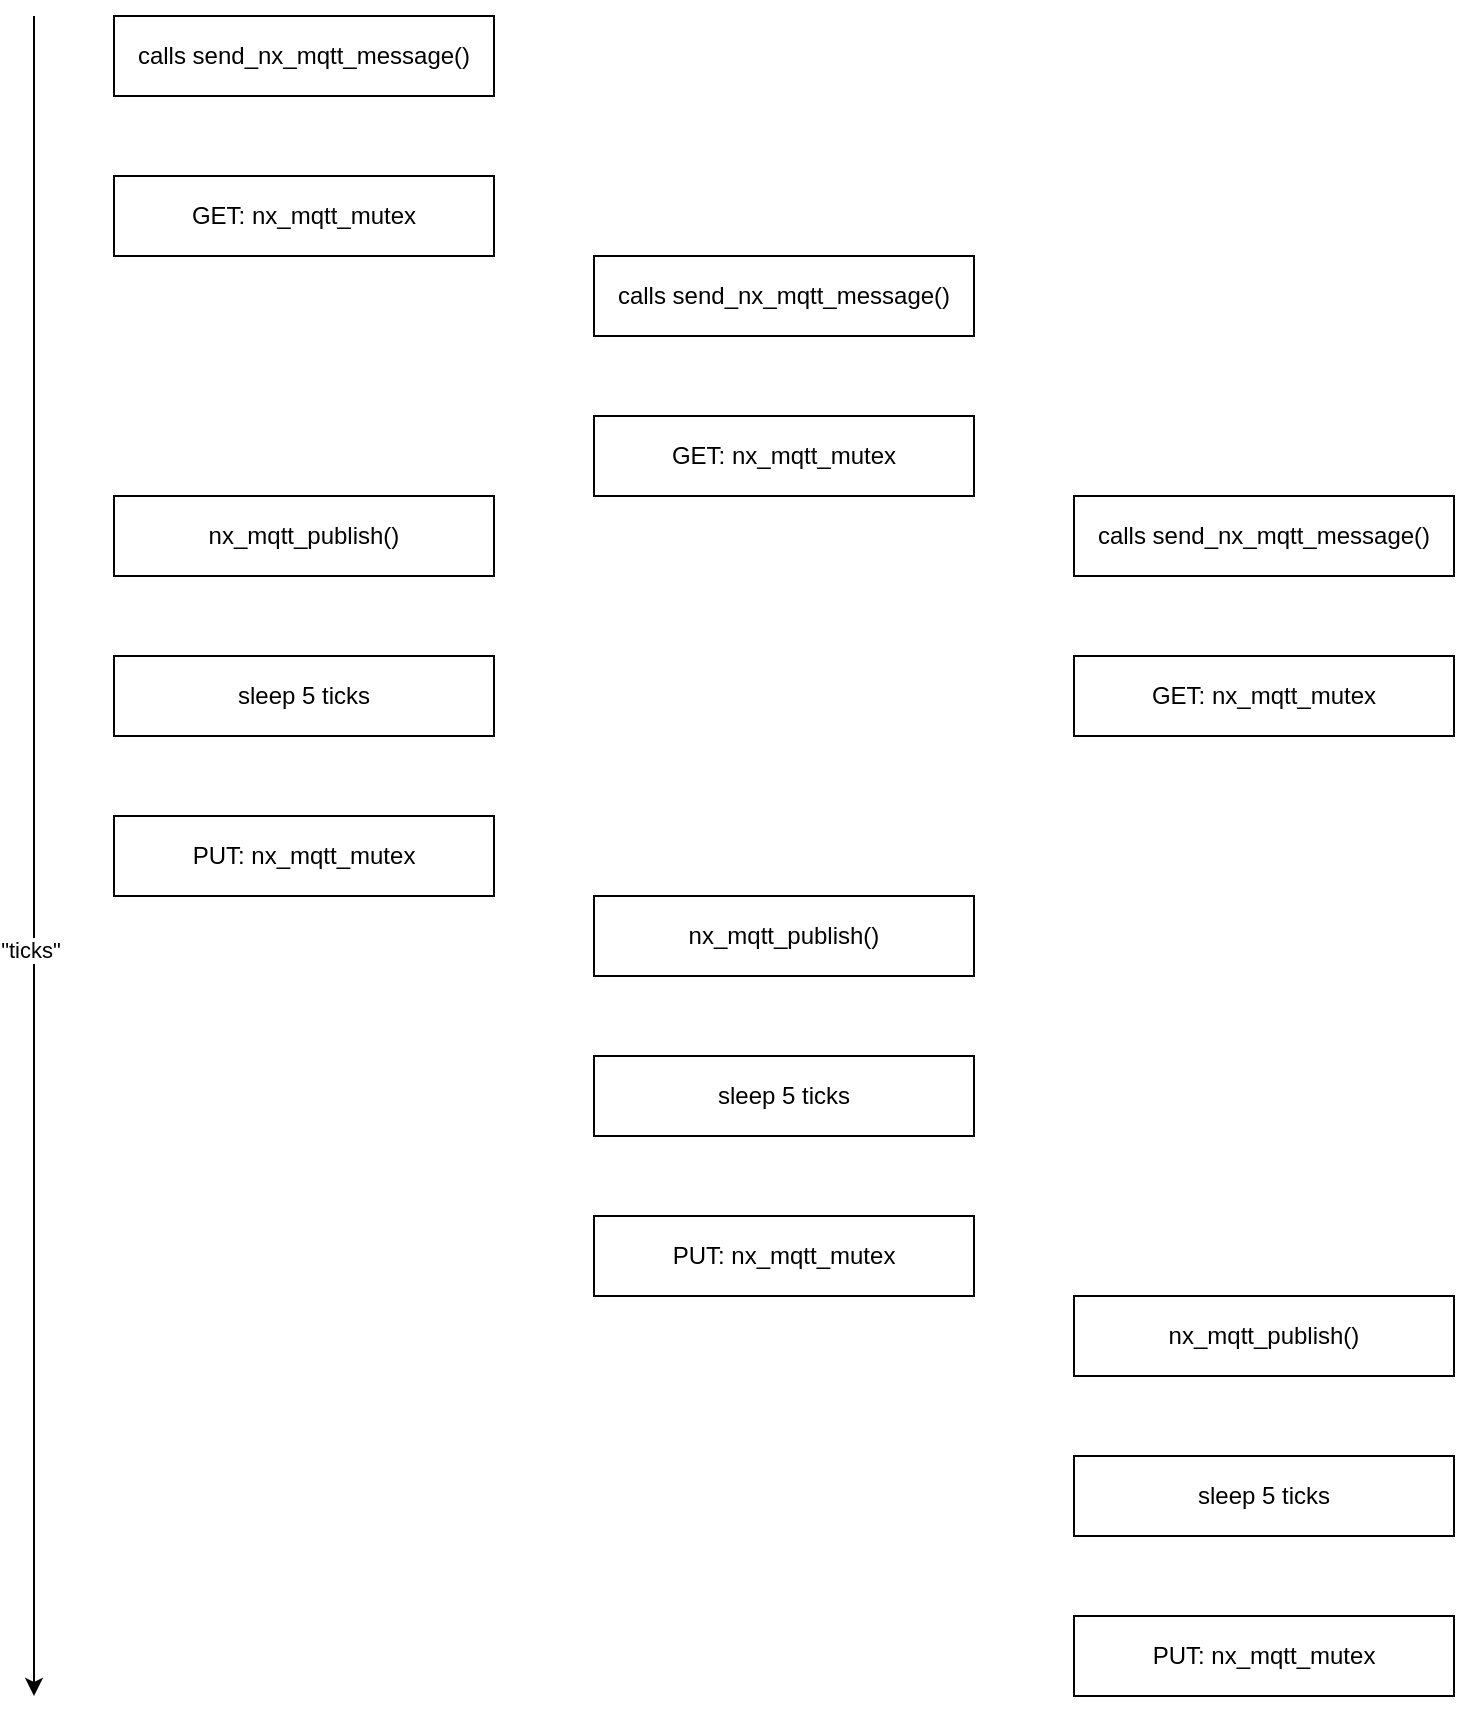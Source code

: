 <mxfile version="13.7.9" type="embed" pages="2"><diagram id="tPCsJzVndnmXKFTAt5-Y" name="concurrent mutex sleep"><mxGraphModel dx="342" dy="1995" grid="1" gridSize="10" guides="1" tooltips="1" connect="1" arrows="1" fold="1" page="1" pageScale="1" pageWidth="850" pageHeight="1100" math="0" shadow="0"><root><mxCell id="0"/><mxCell id="1" parent="0"/><mxCell id="2" value="calls send_nx_mqtt_message()" style="rounded=0;whiteSpace=wrap;html=1;" parent="1" vertex="1"><mxGeometry x="160" width="190" height="40" as="geometry"/></mxCell><mxCell id="4" value="" style="endArrow=classic;html=1;" parent="1" edge="1"><mxGeometry width="50" height="50" relative="1" as="geometry"><mxPoint x="120" as="sourcePoint"/><mxPoint x="120" y="840" as="targetPoint"/></mxGeometry></mxCell><mxCell id="20" value="&quot;ticks&quot;" style="edgeLabel;html=1;align=center;verticalAlign=middle;resizable=0;points=[];" parent="4" vertex="1" connectable="0"><mxGeometry x="0.111" y="-2" relative="1" as="geometry"><mxPoint as="offset"/></mxGeometry></mxCell><mxCell id="5" value="calls send_nx_mqtt_message()" style="rounded=0;whiteSpace=wrap;html=1;" parent="1" vertex="1"><mxGeometry x="400" y="120" width="190" height="40" as="geometry"/></mxCell><mxCell id="6" value="GET: nx_mqtt_mutex" style="rounded=0;whiteSpace=wrap;html=1;" parent="1" vertex="1"><mxGeometry x="160" y="80" width="190" height="40" as="geometry"/></mxCell><mxCell id="7" value="nx_mqtt_publish()" style="rounded=0;whiteSpace=wrap;html=1;" parent="1" vertex="1"><mxGeometry x="160" y="240" width="190" height="40" as="geometry"/></mxCell><mxCell id="8" value="PUT: nx_mqtt_mutex" style="rounded=0;whiteSpace=wrap;html=1;" parent="1" vertex="1"><mxGeometry x="160" y="400" width="190" height="40" as="geometry"/></mxCell><mxCell id="9" value="sleep 5 ticks" style="rounded=0;whiteSpace=wrap;html=1;" parent="1" vertex="1"><mxGeometry x="160" y="320" width="190" height="40" as="geometry"/></mxCell><mxCell id="10" value="GET: nx_mqtt_mutex" style="rounded=0;whiteSpace=wrap;html=1;" parent="1" vertex="1"><mxGeometry x="400" y="200" width="190" height="40" as="geometry"/></mxCell><mxCell id="11" value="nx_mqtt_publish()" style="rounded=0;whiteSpace=wrap;html=1;" parent="1" vertex="1"><mxGeometry x="400" y="440" width="190" height="40" as="geometry"/></mxCell><mxCell id="12" value="PUT: nx_mqtt_mutex" style="rounded=0;whiteSpace=wrap;html=1;" parent="1" vertex="1"><mxGeometry x="400" y="600" width="190" height="40" as="geometry"/></mxCell><mxCell id="13" value="calls send_nx_mqtt_message()" style="rounded=0;whiteSpace=wrap;html=1;" parent="1" vertex="1"><mxGeometry x="640" y="240" width="190" height="40" as="geometry"/></mxCell><mxCell id="14" value="GET: nx_mqtt_mutex" style="rounded=0;whiteSpace=wrap;html=1;" parent="1" vertex="1"><mxGeometry x="640" y="320" width="190" height="40" as="geometry"/></mxCell><mxCell id="15" value="nx_mqtt_publish()" style="rounded=0;whiteSpace=wrap;html=1;" parent="1" vertex="1"><mxGeometry x="640" y="640" width="190" height="40" as="geometry"/></mxCell><mxCell id="16" value="PUT: nx_mqtt_mutex" style="rounded=0;whiteSpace=wrap;html=1;" parent="1" vertex="1"><mxGeometry x="640" y="800" width="190" height="40" as="geometry"/></mxCell><mxCell id="17" value="sleep 5 ticks" style="rounded=0;whiteSpace=wrap;html=1;" parent="1" vertex="1"><mxGeometry x="400" y="520" width="190" height="40" as="geometry"/></mxCell><mxCell id="19" value="sleep 5 ticks" style="rounded=0;whiteSpace=wrap;html=1;" parent="1" vertex="1"><mxGeometry x="640" y="720" width="190" height="40" as="geometry"/></mxCell></root></mxGraphModel></diagram><diagram id="D5SM3u3SOp9KSRjSQokM" name="buffers"><mxGraphModel dx="1376" dy="716" grid="1" gridSize="10" guides="1" tooltips="1" connect="1" arrows="1" fold="1" page="1" pageScale="1" pageWidth="850" pageHeight="1100" math="0" shadow="0"><root><mxCell id="HoNxb49eIgJGAFnL7xnm-0"/><mxCell id="HoNxb49eIgJGAFnL7xnm-1" parent="HoNxb49eIgJGAFnL7xnm-0"/><mxCell id="HoNxb49eIgJGAFnL7xnm-2" value="" style="rounded=0;whiteSpace=wrap;html=1;fillColor=none;" vertex="1" parent="HoNxb49eIgJGAFnL7xnm-1"><mxGeometry x="40" y="80" width="280" height="40" as="geometry"/></mxCell><mxCell id="HoNxb49eIgJGAFnL7xnm-3" value="header" style="rounded=0;whiteSpace=wrap;html=1;fillColor=none;" vertex="1" parent="HoNxb49eIgJGAFnL7xnm-1"><mxGeometry x="40" y="80" width="80" height="40" as="geometry"/></mxCell><mxCell id="HoNxb49eIgJGAFnL7xnm-4" value="image data" style="rounded=0;whiteSpace=wrap;html=1;fillColor=none;" vertex="1" parent="HoNxb49eIgJGAFnL7xnm-1"><mxGeometry x="120" y="80" width="200" height="40" as="geometry"/></mxCell><mxCell id="HoNxb49eIgJGAFnL7xnm-5" value="" style="endArrow=classic;html=1;" edge="1" parent="HoNxb49eIgJGAFnL7xnm-1"><mxGeometry width="50" height="50" relative="1" as="geometry"><mxPoint x="39" y="210" as="sourcePoint"/><mxPoint x="39" y="130" as="targetPoint"/></mxGeometry></mxCell><mxCell id="HoNxb49eIgJGAFnL7xnm-6" value="message_buffer" style="edgeLabel;html=1;align=center;verticalAlign=middle;resizable=0;points=[];" vertex="1" connectable="0" parent="HoNxb49eIgJGAFnL7xnm-5"><mxGeometry x="-0.6" y="-1" relative="1" as="geometry"><mxPoint y="-24" as="offset"/></mxGeometry></mxCell><mxCell id="HoNxb49eIgJGAFnL7xnm-7" value="" style="endArrow=classic;html=1;" edge="1" parent="HoNxb49eIgJGAFnL7xnm-1"><mxGeometry width="50" height="50" relative="1" as="geometry"><mxPoint x="120" y="270" as="sourcePoint"/><mxPoint x="120" y="130" as="targetPoint"/></mxGeometry></mxCell><mxCell id="HoNxb49eIgJGAFnL7xnm-8" value="&amp;amp;(message_buffer[HEADER_SIZE])" style="edgeLabel;html=1;align=center;verticalAlign=middle;resizable=0;points=[];" vertex="1" connectable="0" parent="HoNxb49eIgJGAFnL7xnm-7"><mxGeometry x="-0.6" y="-1" relative="1" as="geometry"><mxPoint y="-24" as="offset"/></mxGeometry></mxCell><mxCell id="HoNxb49eIgJGAFnL7xnm-9" value="" style="rounded=0;whiteSpace=wrap;html=1;fillColor=none;" vertex="1" parent="HoNxb49eIgJGAFnL7xnm-1"><mxGeometry x="40" y="360" width="400" height="40" as="geometry"/></mxCell><mxCell id="HoNxb49eIgJGAFnL7xnm-12" value="" style="endArrow=classic;html=1;" edge="1" parent="HoNxb49eIgJGAFnL7xnm-1"><mxGeometry width="50" height="50" relative="1" as="geometry"><mxPoint x="39" y="490" as="sourcePoint"/><mxPoint x="39" y="410" as="targetPoint"/><Array as="points"><mxPoint x="39" y="450"/></Array></mxGeometry></mxCell><mxCell id="HoNxb49eIgJGAFnL7xnm-13" value="&amp;amp;(fb[CHUNK_SIZE * 0])" style="edgeLabel;html=1;align=center;verticalAlign=middle;resizable=0;points=[];" vertex="1" connectable="0" parent="HoNxb49eIgJGAFnL7xnm-12"><mxGeometry x="-0.6" y="-1" relative="1" as="geometry"><mxPoint y="-24" as="offset"/></mxGeometry></mxCell><mxCell id="HoNxb49eIgJGAFnL7xnm-16" value="chunk 0" style="rounded=0;whiteSpace=wrap;html=1;fillColor=none;" vertex="1" parent="HoNxb49eIgJGAFnL7xnm-1"><mxGeometry x="40" y="360" width="80" height="40" as="geometry"/></mxCell><mxCell id="HoNxb49eIgJGAFnL7xnm-17" value="chunk 1" style="rounded=0;whiteSpace=wrap;html=1;fillColor=none;" vertex="1" parent="HoNxb49eIgJGAFnL7xnm-1"><mxGeometry x="120" y="360" width="80" height="40" as="geometry"/></mxCell><mxCell id="HoNxb49eIgJGAFnL7xnm-18" value="chunk 2" style="rounded=0;whiteSpace=wrap;html=1;fillColor=none;" vertex="1" parent="HoNxb49eIgJGAFnL7xnm-1"><mxGeometry x="200" y="360" width="80" height="40" as="geometry"/></mxCell><mxCell id="HoNxb49eIgJGAFnL7xnm-19" value="chunk 3" style="rounded=0;whiteSpace=wrap;html=1;fillColor=none;" vertex="1" parent="HoNxb49eIgJGAFnL7xnm-1"><mxGeometry x="280" y="360" width="80" height="40" as="geometry"/></mxCell><mxCell id="HoNxb49eIgJGAFnL7xnm-20" value="chunk 4" style="rounded=0;whiteSpace=wrap;html=1;fillColor=none;" vertex="1" parent="HoNxb49eIgJGAFnL7xnm-1"><mxGeometry x="360" y="360" width="80" height="40" as="geometry"/></mxCell><mxCell id="HoNxb49eIgJGAFnL7xnm-21" value="" style="endArrow=classic;html=1;" edge="1" parent="HoNxb49eIgJGAFnL7xnm-1"><mxGeometry width="50" height="50" relative="1" as="geometry"><mxPoint x="40" y="600" as="sourcePoint"/><mxPoint x="40" y="520" as="targetPoint"/></mxGeometry></mxCell><mxCell id="HoNxb49eIgJGAFnL7xnm-22" value="zeroth time" style="edgeLabel;html=1;align=center;verticalAlign=middle;resizable=0;points=[];" vertex="1" connectable="0" parent="HoNxb49eIgJGAFnL7xnm-21"><mxGeometry x="-0.6" y="-1" relative="1" as="geometry"><mxPoint y="-24" as="offset"/></mxGeometry></mxCell><mxCell id="HoNxb49eIgJGAFnL7xnm-23" value="" style="endArrow=classic;html=1;" edge="1" parent="HoNxb49eIgJGAFnL7xnm-1"><mxGeometry width="50" height="50" relative="1" as="geometry"><mxPoint x="119" y="600" as="sourcePoint"/><mxPoint x="119" y="520" as="targetPoint"/></mxGeometry></mxCell><mxCell id="HoNxb49eIgJGAFnL7xnm-24" value="oneth time" style="edgeLabel;html=1;align=center;verticalAlign=middle;resizable=0;points=[];" vertex="1" connectable="0" parent="HoNxb49eIgJGAFnL7xnm-23"><mxGeometry x="-0.6" y="-1" relative="1" as="geometry"><mxPoint y="-24" as="offset"/></mxGeometry></mxCell><mxCell id="HoNxb49eIgJGAFnL7xnm-25" value="" style="endArrow=classic;html=1;" edge="1" parent="HoNxb49eIgJGAFnL7xnm-1"><mxGeometry width="50" height="50" relative="1" as="geometry"><mxPoint x="199" y="600" as="sourcePoint"/><mxPoint x="199" y="520" as="targetPoint"/></mxGeometry></mxCell><mxCell id="HoNxb49eIgJGAFnL7xnm-26" value="meowth time" style="edgeLabel;html=1;align=center;verticalAlign=middle;resizable=0;points=[];" vertex="1" connectable="0" parent="HoNxb49eIgJGAFnL7xnm-25"><mxGeometry x="-0.6" y="-1" relative="1" as="geometry"><mxPoint y="-24" as="offset"/></mxGeometry></mxCell><mxCell id="HoNxb49eIgJGAFnL7xnm-27" value="" style="endArrow=classic;html=1;" edge="1" parent="HoNxb49eIgJGAFnL7xnm-1"><mxGeometry width="50" height="50" relative="1" as="geometry"><mxPoint x="120" y="490" as="sourcePoint"/><mxPoint x="120" y="410" as="targetPoint"/></mxGeometry></mxCell><mxCell id="HoNxb49eIgJGAFnL7xnm-28" value="&amp;amp;(fb[CHUNK_SIZE * 1])" style="edgeLabel;html=1;align=center;verticalAlign=middle;resizable=0;points=[];" vertex="1" connectable="0" parent="HoNxb49eIgJGAFnL7xnm-27"><mxGeometry x="-0.6" y="-1" relative="1" as="geometry"><mxPoint x="-1" y="-4" as="offset"/></mxGeometry></mxCell><mxCell id="HoNxb49eIgJGAFnL7xnm-29" value="" style="shape=curlyBracket;whiteSpace=wrap;html=1;rounded=1;fillColor=none;rotation=90;" vertex="1" parent="HoNxb49eIgJGAFnL7xnm-1"><mxGeometry x="70" y="300" width="20" height="80" as="geometry"/></mxCell><mxCell id="HoNxb49eIgJGAFnL7xnm-30" value="CHUNK_SIZE" style="text;html=1;strokeColor=none;fillColor=none;align=center;verticalAlign=middle;whiteSpace=wrap;rounded=0;" vertex="1" parent="HoNxb49eIgJGAFnL7xnm-1"><mxGeometry x="60" y="310" width="40" height="20" as="geometry"/></mxCell><mxCell id="HoNxb49eIgJGAFnL7xnm-31" value="" style="endArrow=classic;html=1;" edge="1" parent="HoNxb49eIgJGAFnL7xnm-1"><mxGeometry width="50" height="50" relative="1" as="geometry"><mxPoint x="200" y="490" as="sourcePoint"/><mxPoint x="200" y="410" as="targetPoint"/></mxGeometry></mxCell><mxCell id="HoNxb49eIgJGAFnL7xnm-32" value="&amp;amp;(fb[CHUNK_SIZE * 2])" style="edgeLabel;html=1;align=center;verticalAlign=middle;resizable=0;points=[];" vertex="1" connectable="0" parent="HoNxb49eIgJGAFnL7xnm-31"><mxGeometry x="-0.6" y="-1" relative="1" as="geometry"><mxPoint x="-1" y="-34" as="offset"/></mxGeometry></mxCell><mxCell id="HoNxb49eIgJGAFnL7xnm-33" value="" style="endArrow=classic;html=1;" edge="1" parent="HoNxb49eIgJGAFnL7xnm-1"><mxGeometry width="50" height="50" relative="1" as="geometry"><mxPoint x="280" y="490" as="sourcePoint"/><mxPoint x="280" y="410" as="targetPoint"/></mxGeometry></mxCell><mxCell id="HoNxb49eIgJGAFnL7xnm-34" value="&amp;amp;(fb[CHUNK_SIZE * 3])" style="edgeLabel;html=1;align=center;verticalAlign=middle;resizable=0;points=[];" vertex="1" connectable="0" parent="HoNxb49eIgJGAFnL7xnm-33"><mxGeometry x="-0.6" y="-1" relative="1" as="geometry"><mxPoint x="-1" y="-4" as="offset"/></mxGeometry></mxCell><mxCell id="HoNxb49eIgJGAFnL7xnm-35" value="a global_data_t struct" style="whiteSpace=wrap;html=1;aspect=fixed;fillColor=none;" vertex="1" parent="HoNxb49eIgJGAFnL7xnm-1"><mxGeometry y="640" width="80" height="80" as="geometry"/></mxCell><mxCell id="HoNxb49eIgJGAFnL7xnm-36" value="" style="endArrow=classic;html=1;" edge="1" parent="HoNxb49eIgJGAFnL7xnm-1"><mxGeometry width="50" height="50" relative="1" as="geometry"><mxPoint y="810" as="sourcePoint"/><mxPoint y="730" as="targetPoint"/></mxGeometry></mxCell><mxCell id="HoNxb49eIgJGAFnL7xnm-37" value="global_data_t*" style="edgeLabel;html=1;align=center;verticalAlign=middle;resizable=0;points=[];" vertex="1" connectable="0" parent="HoNxb49eIgJGAFnL7xnm-36"><mxGeometry x="-0.6" y="-1" relative="1" as="geometry"><mxPoint y="-24" as="offset"/></mxGeometry></mxCell><mxCell id="HoNxb49eIgJGAFnL7xnm-41" value="(ULONG)" style="whiteSpace=wrap;html=1;aspect=fixed;fillColor=none;" vertex="1" parent="HoNxb49eIgJGAFnL7xnm-1"><mxGeometry x="80" y="760" width="60" height="60" as="geometry"/></mxCell><mxCell id="HoNxb49eIgJGAFnL7xnm-42" value="" style="endArrow=classic;html=1;entryX=0;entryY=0.5;entryDx=0;entryDy=0;" edge="1" parent="HoNxb49eIgJGAFnL7xnm-1" target="HoNxb49eIgJGAFnL7xnm-41"><mxGeometry width="50" height="50" relative="1" as="geometry"><mxPoint x="40" y="770" as="sourcePoint"/><mxPoint x="110" y="650" as="targetPoint"/></mxGeometry></mxCell><mxCell id="HoNxb49eIgJGAFnL7xnm-43" value="" style="endArrow=classic;html=1;entryX=0;entryY=0.5;entryDx=0;entryDy=0;exitX=1;exitY=0.5;exitDx=0;exitDy=0;" edge="1" parent="HoNxb49eIgJGAFnL7xnm-1" source="HoNxb49eIgJGAFnL7xnm-41" target="HoNxb49eIgJGAFnL7xnm-44"><mxGeometry width="50" height="50" relative="1" as="geometry"><mxPoint x="50" y="780" as="sourcePoint"/><mxPoint x="90" y="800" as="targetPoint"/></mxGeometry></mxCell><mxCell id="HoNxb49eIgJGAFnL7xnm-46" value="" style="edgeStyle=orthogonalEdgeStyle;rounded=0;orthogonalLoop=1;jettySize=auto;html=1;" edge="1" parent="HoNxb49eIgJGAFnL7xnm-1" source="HoNxb49eIgJGAFnL7xnm-44" target="HoNxb49eIgJGAFnL7xnm-45"><mxGeometry relative="1" as="geometry"/></mxCell><mxCell id="HoNxb49eIgJGAFnL7xnm-44" value="some thread function" style="whiteSpace=wrap;html=1;aspect=fixed;fillColor=none;" vertex="1" parent="HoNxb49eIgJGAFnL7xnm-1"><mxGeometry x="180" y="760" width="60" height="60" as="geometry"/></mxCell><mxCell id="HoNxb49eIgJGAFnL7xnm-47" style="edgeStyle=orthogonalEdgeStyle;rounded=0;orthogonalLoop=1;jettySize=auto;html=1;exitX=1;exitY=0.5;exitDx=0;exitDy=0;entryX=1;entryY=0.5;entryDx=0;entryDy=0;" edge="1" parent="HoNxb49eIgJGAFnL7xnm-1" source="HoNxb49eIgJGAFnL7xnm-45" target="HoNxb49eIgJGAFnL7xnm-35"><mxGeometry relative="1" as="geometry"/></mxCell><mxCell id="HoNxb49eIgJGAFnL7xnm-45" value="(global_data_t*)" style="whiteSpace=wrap;html=1;aspect=fixed;fillColor=none;" vertex="1" parent="HoNxb49eIgJGAFnL7xnm-1"><mxGeometry x="280" y="760" width="90" height="90" as="geometry"/></mxCell></root></mxGraphModel></diagram></mxfile>